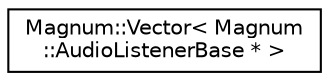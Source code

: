 digraph "圖形化之類別階層"
{
  edge [fontname="Helvetica",fontsize="10",labelfontname="Helvetica",labelfontsize="10"];
  node [fontname="Helvetica",fontsize="10",shape=record];
  rankdir="LR";
  Node1 [label="Magnum::Vector\< Magnum\l::AudioListenerBase * \>",height=0.2,width=0.4,color="black", fillcolor="white", style="filled",URL="$class_magnum_1_1_vector.html"];
}
